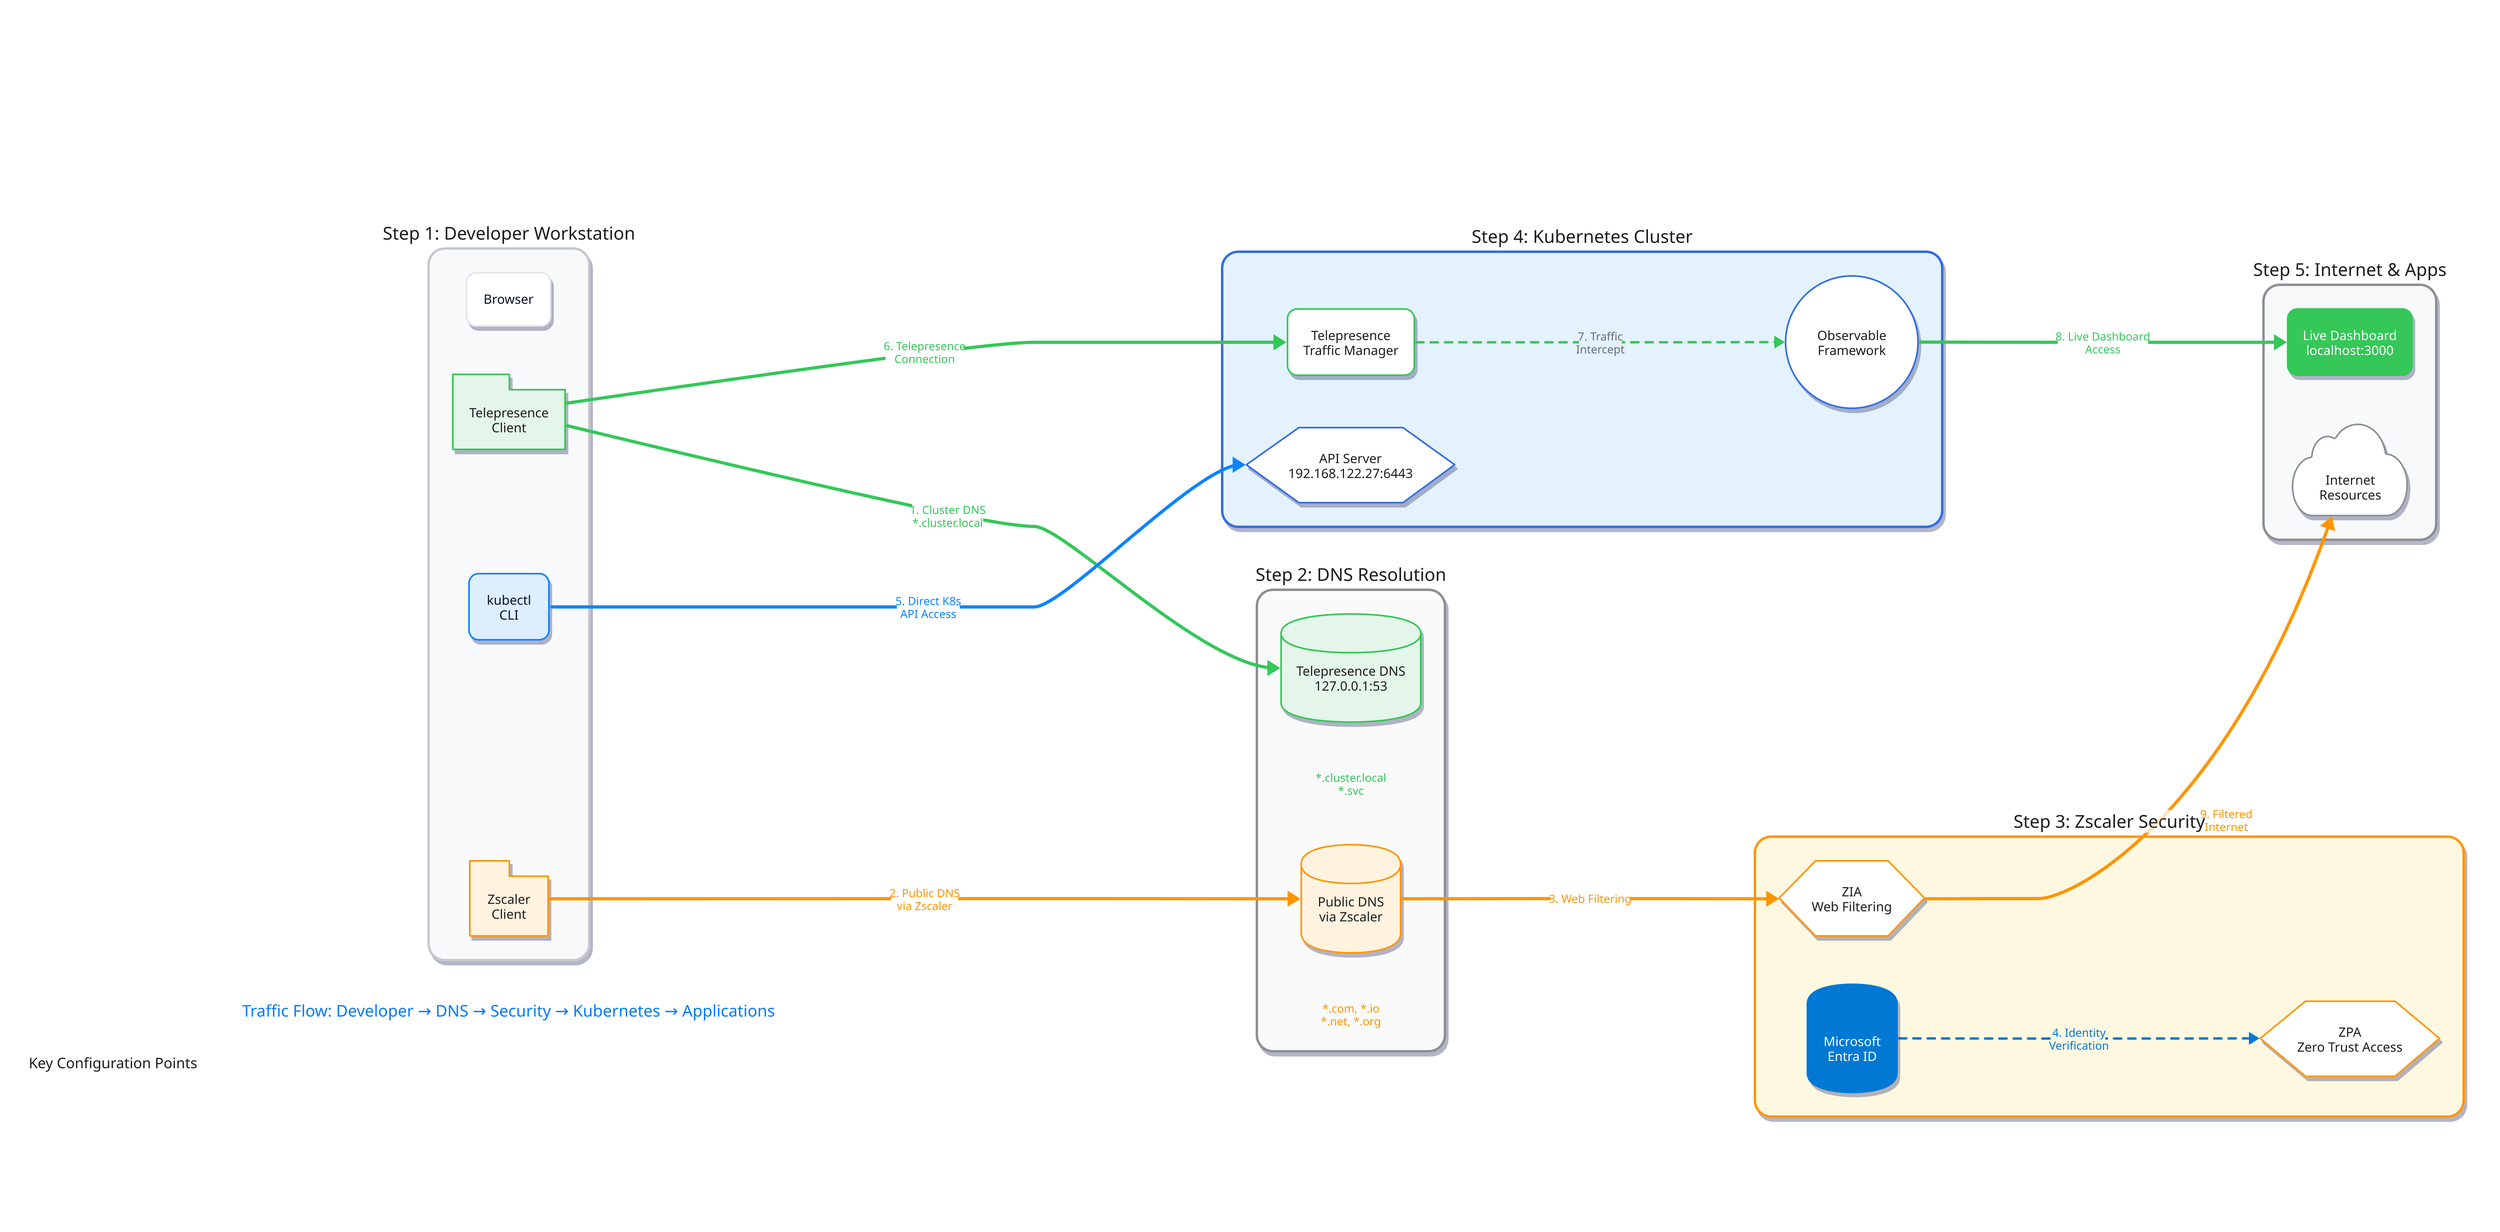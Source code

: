 # Telepresence + Zscaler Zero Trust Network Architecture

direction: right

# Define styles for keynote presentation
vars: {
  d2-config: {
    layout-engine: elk
    pad: 40
  }
}

# Title
title: |md
  # Telepresence + Zscaler Zero Trust Network
  ## Step-by-Step Traffic Flow
| {style: {font-size: 28}}

# Step 1: Developer Workstation
developer: {
  shape: rectangle
  label: "Step 1: Developer Workstation"
  style: {
    fill: "#F8F9FA"
    stroke: "#C8C8CC"
    stroke-width: 3
    border-radius: 20
    font-size: 22
    font-color: "#1D1D1F"
    bold: true
    shadow: true
  }
  
  browser: Browser {
    shape: rectangle
    style: {
      fill: "#FFFFFF"
      stroke: "#E5E5EA"
      stroke-width: 2
      border-radius: 12
      font-size: 16
      shadow: true
    }
  }
  
  telepresence: Telepresence\nClient {
    shape: package
    style: {
      fill: "#E4F5E9"
      stroke: "#34C759"
      stroke-width: 2
      border-radius: 12
      font-size: 16
      font-color: "#1D1D1F"
      bold: true
      shadow: true
    }
  }
  
  kubectl: kubectl\nCLI {
    shape: rectangle
    style: {
      fill: "#DDEEFE"
      stroke: "#0A84FF"
      stroke-width: 2
      border-radius: 12
      font-size: 16
      shadow: true
    }
  }
  
  zscaler: Zscaler\nClient {
    shape: package
    style: {
      fill: "#FFF3E0"
      stroke: "#FF9500"
      stroke-width: 2
      border-radius: 12
      font-size: 16
      font-color: "#1D1D1F"
      bold: true
      shadow: true
    }
  }
}

# Step 2: DNS Resolution
dns_resolution: {
  shape: rectangle
  label: "Step 2: DNS Resolution"
  style: {
    fill: "#FAFAFA"
    stroke: "#8E8E93"
    stroke-width: 3
    border-radius: 20
    font-size: 22
    font-color: "#1D1D1F"
    bold: true
    shadow: true
  }
  
  telepresence_dns: Telepresence DNS\n127.0.0.1:53 {
    shape: cylinder
    style: {
      fill: "#E4F5E9"
      stroke: "#34C759"
      stroke-width: 2
      font-size: 16
      font-color: "#1D1D1F"
      shadow: true
    }
  }
  
  cluster_domains: *.cluster.local\n*.svc {
    shape: text
    style: {
      font-size: 14
      font-color: "#34C759"
      italic: true
    }
  }
  
  public_dns: Public DNS\nvia Zscaler {
    shape: cylinder
    style: {
      fill: "#FFF3E0"
      stroke: "#FF9500"
      stroke-width: 2
      font-size: 16
      font-color: "#1D1D1F"
      shadow: true
    }
  }
  
  public_domains: *.com, *.io\n*.net, *.org {
    shape: text
    style: {
      font-size: 14
      font-color: "#FF9500"
      italic: true
    }
  }
}

# Step 3: Zscaler Security Layer
zscaler_security: {
  shape: rectangle
  label: "Step 3: Zscaler Security"
  style: {
    fill: "#FFF8E1"
    stroke: "#FF9500"
    stroke-width: 3
    border-radius: 20
    font-size: 22
    font-color: "#1D1D1F"
    bold: true
    shadow: true
  }
  
  zpa_service: ZPA\nZero Trust Access {
    shape: hexagon
    style: {
      fill: "#FFFFFF"
      stroke: "#FF9500"
      stroke-width: 2
      font-size: 16
      font-color: "#1D1D1F"
      bold: true
      shadow: true
    }
  }
  
  zia_service: ZIA\nWeb Filtering {
    shape: hexagon
    style: {
      fill: "#FFFFFF"
      stroke: "#FF9500"
      stroke-width: 2
      font-size: 16
      font-color: "#1D1D1F"
      bold: true
      shadow: true
    }
  }
  
  identity: Microsoft\nEntra ID {
    shape: cylinder
    style: {
      fill: "#0078D4"
      stroke: "#0078D4"
      font-size: 16
      font-color: "#FFFFFF"
      bold: true
      shadow: true
    }
  }
}

# Step 4: Kubernetes Cluster
k8s_cluster: {
  shape: rectangle
  label: "Step 4: Kubernetes Cluster"
  style: {
    fill: "#E3F2FD"
    stroke: "#326CE5"
    stroke-width: 3
    border-radius: 20
    font-size: 22
    font-color: "#1D1D1F"
    bold: true
    shadow: true
  }
  
  api_server: API Server\n192.168.122.27:6443 {
    shape: hexagon
    style: {
      fill: "#FFFFFF"
      stroke: "#326CE5"
      stroke-width: 2
      font-size: 16
      font-color: "#1D1D1F"
      bold: true
      shadow: true
    }
  }
  
  traffic_manager: Telepresence\nTraffic Manager {
    shape: rectangle
    style: {
      fill: "#FFFFFF"
      stroke: "#34C759"
      stroke-width: 2
      border-radius: 12
      font-size: 16
      font-color: "#1D1D1F"
      shadow: true
    }
  }
  
  observable: Observable\nFramework {
    shape: circle
    style: {
      fill: "#FFFFFF"
      stroke: "#326CE5"
      stroke-width: 2
      font-size: 16
      font-color: "#1D1D1F"
      bold: true
      shadow: true
    }
  }
}

# Step 5: Internet & Applications
internet_apps: {
  shape: rectangle
  label: "Step 5: Internet & Apps"
  style: {
    fill: "#F8F9FA"
    stroke: "#8E8E93"
    stroke-width: 3
    border-radius: 20
    font-size: 22
    font-color: "#1D1D1F"
    bold: true
    shadow: true
  }
  
  internet: Internet\nResources {
    shape: cloud
    style: {
      fill: "#FFFFFF"
      stroke: "#8E8E93"
      stroke-width: 2
      font-size: 16
      font-color: "#1D1D1F"
      shadow: true
    }
  }
  
  dashboard: Live Dashboard\nlocalhost:3000 {
    shape: rectangle
    style: {
      fill: "#34C759"
      stroke: "#34C759"
      font-size: 16
      font-color: "#FFFFFF"
      bold: true
      border-radius: 12
      shadow: true
    }
  }
}

# Step-by-Step Flow Connections

# Step 1 → Step 2: DNS Resolution
developer.telepresence -> dns_resolution.telepresence_dns: "1. Cluster DNS\n*.cluster.local" {
  style: {
    stroke: "#34C759"
    stroke-width: 4
    font-size: 14
    font-color: "#34C759"
    bold: true
  }
}

developer.zscaler -> dns_resolution.public_dns: "2. Public DNS\nvia Zscaler" {
  style: {
    stroke: "#FF9500"
    stroke-width: 4
    font-size: 14
    font-color: "#FF9500"
    bold: true
  }
}

# Step 2 → Step 3: Security Processing
dns_resolution.public_dns -> zscaler_security.zia_service: "3. Web Filtering" {
  style: {
    stroke: "#FF9500"
    stroke-width: 4
    font-size: 14
    font-color: "#FF9500"
    bold: true
  }
}

zscaler_security.identity -> zscaler_security.zpa_service: "4. Identity\nVerification" {
  style: {
    stroke: "#0078D4"
    stroke-width: 3
    font-size: 14
    font-color: "#0078D4"
    stroke-dash: 3
  }
}

# Step 3 → Step 4: Kubernetes Access
developer.kubectl -> k8s_cluster.api_server: "5. Direct K8s\nAPI Access" {
  style: {
    stroke: "#0A84FF"
    stroke-width: 4
    font-size: 14
    font-color: "#0A84FF"
    bold: true
  }
}

developer.telepresence -> k8s_cluster.traffic_manager: "6. Telepresence\nConnection" {
  style: {
    stroke: "#34C759"
    stroke-width: 4
    font-size: 14
    font-color: "#34C759"
    bold: true
  }
}

# Step 4 → Step 5: Live Applications
k8s_cluster.traffic_manager -> k8s_cluster.observable: "7. Traffic\nIntercept" {
  style: {
    stroke: "#34C759"
    stroke-width: 3
    font-size: 14
    stroke-dash: 3
  }
}

k8s_cluster.observable -> internet_apps.dashboard: "8. Live Dashboard\nAccess" {
  style: {
    stroke: "#34C759"
    stroke-width: 4
    font-size: 14
    font-color: "#34C759"
    bold: true
  }
}

zscaler_security.zia_service -> internet_apps.internet: "9. Filtered\nInternet" {
  style: {
    stroke: "#FF9500"
    stroke-width: 4
    font-size: 14
    font-color: "#FF9500"
    bold: true
  }
}

# Configuration Summary
config_summary: {
  shape: text
  label: "Key Configuration Points"
  style: {
    fill: "#F5F5F7"
    stroke: "#D1D1D6"
    stroke-width: 2
    border-radius: 16
    font-size: 18
    font-color: "#1D1D1F"
    bold: true
    shadow: true
  }
  
  details: |md
    **🔧 Zscaler Bypass Rules:**
    • DNS: 127.0.0.1:53 (Telepresence)
    • Networks: 10.43.0.0/16, 10.42.0.0/24
    • API Server: 192.168.122.27/32
    
    **🌐 DNS Routing:**
    • *.cluster.local → Telepresence DNS
    • *.com, *.io, *.net → Zscaler ZIA
    
    **🔒 Security Flow:**
    • Internet traffic → Zscaler filtering
    • K8s access → Direct connection
    • Identity → Microsoft Entra ID
  | {style: {font-size: 14}}
}

# Flow indicators for presentation
flow_title: {
  shape: text
  label: "Traffic Flow: Developer → DNS → Security → Kubernetes → Applications"
  style: {
    font-size: 20
    font-color: "#007AFF"
    bold: true
  }
}